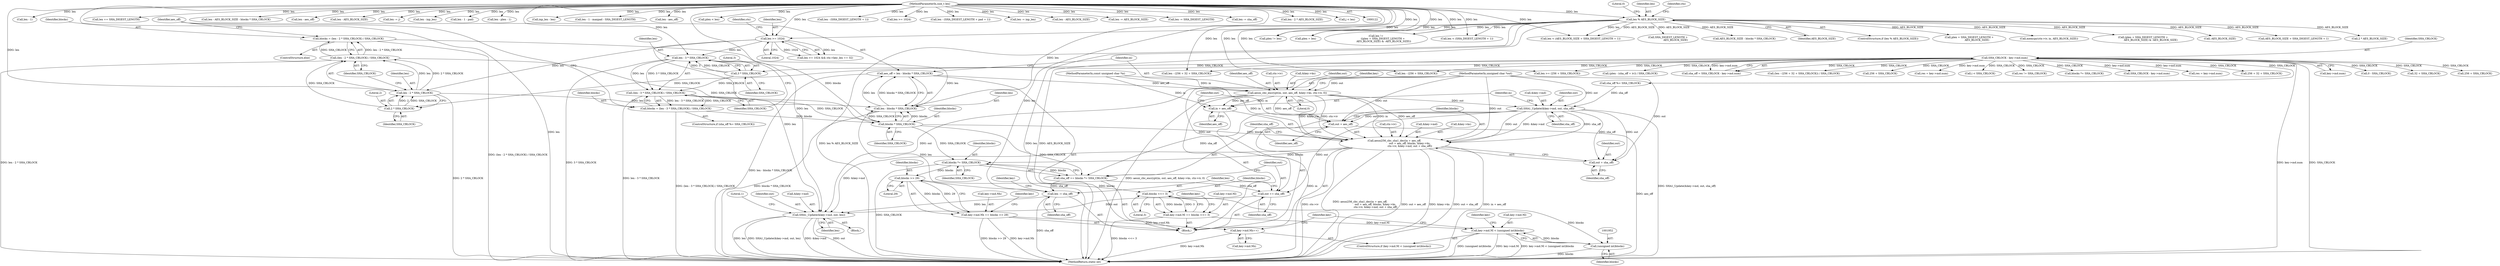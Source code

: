 digraph "0_openssl_68595c0c2886e7942a14f98c17a55a88afb6c292@integer" {
"1001867" [label="(Call,aes_off = len - blocks * SHA_CBLOCK)"];
"1001869" [label="(Call,len - blocks * SHA_CBLOCK)"];
"1001851" [label="(Call,len - 3 * SHA_CBLOCK)"];
"1001835" [label="(Call,len >= 1024)"];
"1000168" [label="(Call,len % AES_BLOCK_SIZE)"];
"1000126" [label="(MethodParameterIn,size_t len)"];
"1001853" [label="(Call,3 * SHA_CBLOCK)"];
"1000155" [label="(Call,SHA_CBLOCK - key->md.num)"];
"1001861" [label="(Call,len - 2 * SHA_CBLOCK)"];
"1001863" [label="(Call,2 * SHA_CBLOCK)"];
"1001871" [label="(Call,blocks * SHA_CBLOCK)"];
"1001858" [label="(Call,blocks = (len - 2 * SHA_CBLOCK) / SHA_CBLOCK)"];
"1001860" [label="(Call,(len - 2 * SHA_CBLOCK) / SHA_CBLOCK)"];
"1001848" [label="(Call,blocks = (len - 3 * SHA_CBLOCK) / SHA_CBLOCK)"];
"1001850" [label="(Call,(len - 3 * SHA_CBLOCK) / SHA_CBLOCK)"];
"1001874" [label="(Call,aesni_cbc_encrypt(in, out, aes_off, &key->ks, ctx->iv, 0))"];
"1001886" [label="(Call,SHA1_Update(&key->md, out, sha_off))"];
"1001893" [label="(Call,aesni256_cbc_sha1_dec(in + aes_off,\n                                      out + aes_off, blocks, &key->ks,\n                                      ctx->iv, &key->md, out + sha_off))"];
"1001917" [label="(Call,blocks *= SHA_CBLOCK)"];
"1001915" [label="(Call,sha_off += blocks *= SHA_CBLOCK)"];
"1001920" [label="(Call,out += sha_off)"];
"1001962" [label="(Call,SHA1_Update(&key->md, out, len))"];
"1001923" [label="(Call,len -= sha_off)"];
"1001932" [label="(Call,blocks >> 29)"];
"1001926" [label="(Call,key->md.Nh += blocks >> 29)"];
"1001954" [label="(Call,key->md.Nh++)"];
"1001941" [label="(Call,blocks <<= 3)"];
"1001935" [label="(Call,key->md.Nl += blocks <<= 3)"];
"1001945" [label="(Call,key->md.Nl < (unsigned int)blocks)"];
"1001951" [label="(Call,(unsigned int)blocks)"];
"1001897" [label="(Call,out + aes_off)"];
"1001912" [label="(Call,out + sha_off)"];
"1001894" [label="(Call,in + aes_off)"];
"1001861" [label="(Call,len - 2 * SHA_CBLOCK)"];
"1001017" [label="(Call,res != SHA_CBLOCK)"];
"1001892" [label="(Identifier,sha_off)"];
"1001865" [label="(Identifier,SHA_CBLOCK)"];
"1000156" [label="(Identifier,SHA_CBLOCK)"];
"1001897" [label="(Call,out + aes_off)"];
"1001896" [label="(Identifier,aes_off)"];
"1001894" [label="(Call,in + aes_off)"];
"1000707" [label="(Call,len - (256 + 32 + SHA_CBLOCK))"];
"1000604" [label="(Call,len - 1)"];
"1000257" [label="(Call,blocks *= SHA_CBLOCK)"];
"1000320" [label="(Call,plen != len)"];
"1001873" [label="(Identifier,SHA_CBLOCK)"];
"1001520" [label="(Call,len += SHA_DIGEST_LENGTH)"];
"1001852" [label="(Identifier,len)"];
"1000498" [label="(Call,len < (AES_BLOCK_SIZE + SHA_DIGEST_LENGTH + 1))"];
"1001953" [label="(Identifier,blocks)"];
"1001916" [label="(Identifier,sha_off)"];
"1000830" [label="(Call,SHA_CBLOCK - key->md.num)"];
"1001851" [label="(Call,len - 3 * SHA_CBLOCK)"];
"1000192" [label="(Call,SHA_DIGEST_LENGTH +\n                   AES_BLOCK_SIZE)"];
"1000125" [label="(MethodParameterIn,const unsigned char *in)"];
"1001900" [label="(Identifier,blocks)"];
"1000717" [label="(Call,len - AES_BLOCK_SIZE - blocks * SHA_CBLOCK)"];
"1001843" [label="(Block,)"];
"1001887" [label="(Call,&key->md)"];
"1001876" [label="(Identifier,out)"];
"1000398" [label="(Call,len - aes_off)"];
"1001840" [label="(Identifier,ctx)"];
"1001970" [label="(Literal,1)"];
"1001866" [label="(Identifier,SHA_CBLOCK)"];
"1001885" [label="(Literal,0)"];
"1001860" [label="(Call,(len - 2 * SHA_CBLOCK) / SHA_CBLOCK)"];
"1001889" [label="(Identifier,key)"];
"1001834" [label="(Call,len >= 1024 && ctx->key_len == 32)"];
"1000172" [label="(Literal,0)"];
"1001933" [label="(Identifier,blocks)"];
"1001946" [label="(Call,key->md.Nl)"];
"1001922" [label="(Identifier,sha_off)"];
"1001523" [label="(Call,res = key->md.num)"];
"1001856" [label="(Identifier,SHA_CBLOCK)"];
"1001855" [label="(Identifier,SHA_CBLOCK)"];
"1001954" [label="(Call,key->md.Nh++)"];
"1001913" [label="(Identifier,out)"];
"1001853" [label="(Call,3 * SHA_CBLOCK)"];
"1001893" [label="(Call,aesni256_cbc_sha1_dec(in + aes_off,\n                                      out + aes_off, blocks, &key->ks,\n                                      ctx->iv, &key->md, out + sha_off))"];
"1000580" [label="(Call,len - AES_BLOCK_SIZE)"];
"1001877" [label="(Identifier,aes_off)"];
"1001850" [label="(Call,(len - 3 * SHA_CBLOCK) / SHA_CBLOCK)"];
"1000847" [label="(Call,len -= j)"];
"1001854" [label="(Literal,3)"];
"1001868" [label="(Identifier,aes_off)"];
"1000820" [label="(Call,len - (256 + SHA_CBLOCK))"];
"1001857" [label="(ControlStructure,else)"];
"1001912" [label="(Call,out + sha_off)"];
"1001867" [label="(Call,aes_off = len - blocks * SHA_CBLOCK)"];
"1001875" [label="(Identifier,in)"];
"1001561" [label="(Call,len - inp_len)"];
"1001787" [label="(Call,len - 1 - pad)"];
"1001967" [label="(Identifier,out)"];
"1001899" [label="(Identifier,aes_off)"];
"1001955" [label="(Call,key->md.Nh)"];
"1000376" [label="(Call,len - plen - 1)"];
"1000811" [label="(Call,len >= (256 + SHA_CBLOCK))"];
"1000719" [label="(Call,AES_BLOCK_SIZE - blocks * SHA_CBLOCK)"];
"1000170" [label="(Identifier,AES_BLOCK_SIZE)"];
"1001941" [label="(Call,blocks <<= 3)"];
"1000660" [label="(Call,inp_len - len)"];
"1001637" [label="(Call,len - 1 - maxpad - SHA_DIGEST_LENGTH)"];
"1000418" [label="(Call,len - aes_off)"];
"1001948" [label="(Identifier,key)"];
"1000167" [label="(ControlStructure,if (len % AES_BLOCK_SIZE))"];
"1001934" [label="(Literal,29)"];
"1000709" [label="(Call,256 + 32 + SHA_CBLOCK)"];
"1001942" [label="(Identifier,blocks)"];
"1000381" [label="(Call,plen < len)"];
"1000190" [label="(Call,plen + SHA_DIGEST_LENGTH +\n                   AES_BLOCK_SIZE)"];
"1000182" [label="(Call,plen = len)"];
"1001927" [label="(Call,key->md.Nh)"];
"1001915" [label="(Call,sha_off += blocks *= SHA_CBLOCK)"];
"1001926" [label="(Call,key->md.Nh += blocks >> 29)"];
"1001858" [label="(Call,blocks = (len - 2 * SHA_CBLOCK) / SHA_CBLOCK)"];
"1000126" [label="(MethodParameterIn,size_t len)"];
"1001871" [label="(Call,blocks * SHA_CBLOCK)"];
"1001882" [label="(Call,ctx->iv)"];
"1001848" [label="(Call,blocks = (len - 3 * SHA_CBLOCK) / SHA_CBLOCK)"];
"1001957" [label="(Identifier,key)"];
"1001845" [label="(Call,sha_off %= SHA_CBLOCK)"];
"1001971" [label="(MethodReturn,static int)"];
"1001874" [label="(Call,aesni_cbc_encrypt(in, out, aes_off, &key->ks, ctx->iv, 0))"];
"1000507" [label="(Call,memcpy(ctx->iv, in, AES_BLOCK_SIZE))"];
"1000157" [label="(Call,key->md.num)"];
"1001920" [label="(Call,out += sha_off)"];
"1001918" [label="(Identifier,blocks)"];
"1001968" [label="(Identifier,len)"];
"1001905" [label="(Call,ctx->iv)"];
"1000187" [label="(Call,len !=\n                 ((plen + SHA_DIGEST_LENGTH +\n                   AES_BLOCK_SIZE) & -AES_BLOCK_SIZE))"];
"1001837" [label="(Literal,1024)"];
"1000609" [label="(Call,len - (SHA_DIGEST_LENGTH + 1))"];
"1001943" [label="(Literal,3)"];
"1000825" [label="(Call,0 - SHA_CBLOCK)"];
"1000711" [label="(Call,32 + SHA_CBLOCK)"];
"1000169" [label="(Identifier,len)"];
"1000189" [label="(Call,(plen + SHA_DIGEST_LENGTH +\n                   AES_BLOCK_SIZE) & -AES_BLOCK_SIZE)"];
"1000558" [label="(Call,len >= 1024)"];
"1001923" [label="(Call,len -= sha_off)"];
"1001924" [label="(Identifier,len)"];
"1000168" [label="(Call,len % AES_BLOCK_SIZE)"];
"1000648" [label="(Call,len - (SHA_DIGEST_LENGTH + pad + 1))"];
"1001628" [label="(Call,len -= inp_len)"];
"1001936" [label="(Call,key->md.Nl)"];
"1001921" [label="(Identifier,out)"];
"1000585" [label="(Call,len - AES_BLOCK_SIZE)"];
"1001870" [label="(Identifier,len)"];
"1000822" [label="(Call,256 + SHA_CBLOCK)"];
"1000519" [label="(Call,len -= AES_BLOCK_SIZE)"];
"1000807" [label="(Call,len -= SHA_DIGEST_LENGTH)"];
"1000195" [label="(Call,-AES_BLOCK_SIZE)"];
"1000778" [label="(Call,len -= sha_off)"];
"1001864" [label="(Literal,2)"];
"1001836" [label="(Identifier,len)"];
"1000220" [label="(Call,(plen - (sha_off + iv)) / SHA_CBLOCK)"];
"1001938" [label="(Identifier,key)"];
"1000153" [label="(Call,sha_off = SHA_CBLOCK - key->md.num)"];
"1001878" [label="(Call,&key->ks)"];
"1001917" [label="(Call,blocks *= SHA_CBLOCK)"];
"1001886" [label="(Call,SHA1_Update(&key->md, out, sha_off))"];
"1001945" [label="(Call,key->md.Nl < (unsigned int)blocks)"];
"1001962" [label="(Call,SHA1_Update(&key->md, out, len))"];
"1001895" [label="(Identifier,in)"];
"1000524" [label="(Call,len < (SHA_DIGEST_LENGTH + 1))"];
"1000124" [label="(MethodParameterIn,unsigned char *out)"];
"1001914" [label="(Identifier,sha_off)"];
"1001908" [label="(Call,&key->md)"];
"1001898" [label="(Identifier,out)"];
"1001919" [label="(Identifier,SHA_CBLOCK)"];
"1000706" [label="(Call,(len - (256 + 32 + SHA_CBLOCK)) / SHA_CBLOCK)"];
"1000175" [label="(Identifier,ctx)"];
"1001891" [label="(Identifier,out)"];
"1000155" [label="(Call,SHA_CBLOCK - key->md.num)"];
"1000813" [label="(Call,256 + SHA_CBLOCK)"];
"1001901" [label="(Call,&key->ks)"];
"1000500" [label="(Call,AES_BLOCK_SIZE + SHA_DIGEST_LENGTH + 1)"];
"1001963" [label="(Call,&key->md)"];
"1001862" [label="(Identifier,len)"];
"1001832" [label="(Block,)"];
"1001965" [label="(Identifier,key)"];
"1001835" [label="(Call,len >= 1024)"];
"1001844" [label="(ControlStructure,if (sha_off %= SHA_CBLOCK))"];
"1001951" [label="(Call,(unsigned int)blocks)"];
"1000571" [label="(Call,len - 2 * AES_BLOCK_SIZE)"];
"1001863" [label="(Call,2 * SHA_CBLOCK)"];
"1000962" [label="(Call,j < len)"];
"1001935" [label="(Call,key->md.Nl += blocks <<= 3)"];
"1001932" [label="(Call,blocks >> 29)"];
"1001869" [label="(Call,len - blocks * SHA_CBLOCK)"];
"1000952" [label="(Call,res = key->md.num)"];
"1001925" [label="(Identifier,sha_off)"];
"1001143" [label="(Call,i < SHA_CBLOCK)"];
"1000573" [label="(Call,2 * AES_BLOCK_SIZE)"];
"1001859" [label="(Identifier,blocks)"];
"1001849" [label="(Identifier,blocks)"];
"1001929" [label="(Identifier,key)"];
"1001872" [label="(Identifier,blocks)"];
"1001944" [label="(ControlStructure,if (key->md.Nl < (unsigned int)blocks))"];
"1001867" -> "1001843"  [label="AST: "];
"1001867" -> "1001869"  [label="CFG: "];
"1001868" -> "1001867"  [label="AST: "];
"1001869" -> "1001867"  [label="AST: "];
"1001875" -> "1001867"  [label="CFG: "];
"1001867" -> "1001971"  [label="DDG: len - blocks * SHA_CBLOCK"];
"1001869" -> "1001867"  [label="DDG: len"];
"1001869" -> "1001867"  [label="DDG: blocks * SHA_CBLOCK"];
"1001867" -> "1001874"  [label="DDG: aes_off"];
"1001869" -> "1001871"  [label="CFG: "];
"1001870" -> "1001869"  [label="AST: "];
"1001871" -> "1001869"  [label="AST: "];
"1001869" -> "1001971"  [label="DDG: blocks * SHA_CBLOCK"];
"1001851" -> "1001869"  [label="DDG: len"];
"1001861" -> "1001869"  [label="DDG: len"];
"1000126" -> "1001869"  [label="DDG: len"];
"1001871" -> "1001869"  [label="DDG: blocks"];
"1001871" -> "1001869"  [label="DDG: SHA_CBLOCK"];
"1001869" -> "1001923"  [label="DDG: len"];
"1001851" -> "1001850"  [label="AST: "];
"1001851" -> "1001853"  [label="CFG: "];
"1001852" -> "1001851"  [label="AST: "];
"1001853" -> "1001851"  [label="AST: "];
"1001856" -> "1001851"  [label="CFG: "];
"1001851" -> "1001971"  [label="DDG: 3 * SHA_CBLOCK"];
"1001851" -> "1001850"  [label="DDG: len"];
"1001851" -> "1001850"  [label="DDG: 3 * SHA_CBLOCK"];
"1001835" -> "1001851"  [label="DDG: len"];
"1000126" -> "1001851"  [label="DDG: len"];
"1001853" -> "1001851"  [label="DDG: 3"];
"1001853" -> "1001851"  [label="DDG: SHA_CBLOCK"];
"1001835" -> "1001834"  [label="AST: "];
"1001835" -> "1001837"  [label="CFG: "];
"1001836" -> "1001835"  [label="AST: "];
"1001837" -> "1001835"  [label="AST: "];
"1001840" -> "1001835"  [label="CFG: "];
"1001834" -> "1001835"  [label="CFG: "];
"1001835" -> "1001834"  [label="DDG: len"];
"1001835" -> "1001834"  [label="DDG: 1024"];
"1000168" -> "1001835"  [label="DDG: len"];
"1000126" -> "1001835"  [label="DDG: len"];
"1001835" -> "1001861"  [label="DDG: len"];
"1001835" -> "1001962"  [label="DDG: len"];
"1000168" -> "1000167"  [label="AST: "];
"1000168" -> "1000170"  [label="CFG: "];
"1000169" -> "1000168"  [label="AST: "];
"1000170" -> "1000168"  [label="AST: "];
"1000172" -> "1000168"  [label="CFG: "];
"1000175" -> "1000168"  [label="CFG: "];
"1000168" -> "1001971"  [label="DDG: len % AES_BLOCK_SIZE"];
"1000168" -> "1001971"  [label="DDG: len"];
"1000168" -> "1001971"  [label="DDG: AES_BLOCK_SIZE"];
"1000126" -> "1000168"  [label="DDG: len"];
"1000168" -> "1000182"  [label="DDG: len"];
"1000168" -> "1000187"  [label="DDG: len"];
"1000168" -> "1000189"  [label="DDG: AES_BLOCK_SIZE"];
"1000168" -> "1000190"  [label="DDG: AES_BLOCK_SIZE"];
"1000168" -> "1000192"  [label="DDG: AES_BLOCK_SIZE"];
"1000168" -> "1000195"  [label="DDG: AES_BLOCK_SIZE"];
"1000168" -> "1000320"  [label="DDG: len"];
"1000168" -> "1000498"  [label="DDG: len"];
"1000168" -> "1000498"  [label="DDG: AES_BLOCK_SIZE"];
"1000168" -> "1000500"  [label="DDG: AES_BLOCK_SIZE"];
"1000168" -> "1000507"  [label="DDG: AES_BLOCK_SIZE"];
"1000168" -> "1000524"  [label="DDG: len"];
"1000168" -> "1000573"  [label="DDG: AES_BLOCK_SIZE"];
"1000168" -> "1000719"  [label="DDG: AES_BLOCK_SIZE"];
"1000126" -> "1000122"  [label="AST: "];
"1000126" -> "1001971"  [label="DDG: len"];
"1000126" -> "1000182"  [label="DDG: len"];
"1000126" -> "1000187"  [label="DDG: len"];
"1000126" -> "1000320"  [label="DDG: len"];
"1000126" -> "1000376"  [label="DDG: len"];
"1000126" -> "1000381"  [label="DDG: len"];
"1000126" -> "1000398"  [label="DDG: len"];
"1000126" -> "1000418"  [label="DDG: len"];
"1000126" -> "1000498"  [label="DDG: len"];
"1000126" -> "1000519"  [label="DDG: len"];
"1000126" -> "1000524"  [label="DDG: len"];
"1000126" -> "1000558"  [label="DDG: len"];
"1000126" -> "1000571"  [label="DDG: len"];
"1000126" -> "1000580"  [label="DDG: len"];
"1000126" -> "1000585"  [label="DDG: len"];
"1000126" -> "1000604"  [label="DDG: len"];
"1000126" -> "1000609"  [label="DDG: len"];
"1000126" -> "1000648"  [label="DDG: len"];
"1000126" -> "1000660"  [label="DDG: len"];
"1000126" -> "1000707"  [label="DDG: len"];
"1000126" -> "1000717"  [label="DDG: len"];
"1000126" -> "1000778"  [label="DDG: len"];
"1000126" -> "1000807"  [label="DDG: len"];
"1000126" -> "1000811"  [label="DDG: len"];
"1000126" -> "1000820"  [label="DDG: len"];
"1000126" -> "1000847"  [label="DDG: len"];
"1000126" -> "1000962"  [label="DDG: len"];
"1000126" -> "1001520"  [label="DDG: len"];
"1000126" -> "1001561"  [label="DDG: len"];
"1000126" -> "1001628"  [label="DDG: len"];
"1000126" -> "1001637"  [label="DDG: len"];
"1000126" -> "1001787"  [label="DDG: len"];
"1000126" -> "1001861"  [label="DDG: len"];
"1000126" -> "1001923"  [label="DDG: len"];
"1000126" -> "1001962"  [label="DDG: len"];
"1001853" -> "1001855"  [label="CFG: "];
"1001854" -> "1001853"  [label="AST: "];
"1001855" -> "1001853"  [label="AST: "];
"1000155" -> "1001853"  [label="DDG: SHA_CBLOCK"];
"1001853" -> "1001850"  [label="DDG: SHA_CBLOCK"];
"1000155" -> "1000153"  [label="AST: "];
"1000155" -> "1000157"  [label="CFG: "];
"1000156" -> "1000155"  [label="AST: "];
"1000157" -> "1000155"  [label="AST: "];
"1000153" -> "1000155"  [label="CFG: "];
"1000155" -> "1001971"  [label="DDG: key->md.num"];
"1000155" -> "1001971"  [label="DDG: SHA_CBLOCK"];
"1000155" -> "1000153"  [label="DDG: SHA_CBLOCK"];
"1000155" -> "1000153"  [label="DDG: key->md.num"];
"1000155" -> "1000220"  [label="DDG: SHA_CBLOCK"];
"1000155" -> "1000257"  [label="DDG: SHA_CBLOCK"];
"1000155" -> "1000707"  [label="DDG: SHA_CBLOCK"];
"1000155" -> "1000709"  [label="DDG: SHA_CBLOCK"];
"1000155" -> "1000711"  [label="DDG: SHA_CBLOCK"];
"1000155" -> "1000706"  [label="DDG: SHA_CBLOCK"];
"1000155" -> "1000811"  [label="DDG: SHA_CBLOCK"];
"1000155" -> "1000813"  [label="DDG: SHA_CBLOCK"];
"1000155" -> "1000820"  [label="DDG: SHA_CBLOCK"];
"1000155" -> "1000822"  [label="DDG: SHA_CBLOCK"];
"1000155" -> "1000825"  [label="DDG: SHA_CBLOCK"];
"1000155" -> "1000830"  [label="DDG: key->md.num"];
"1000155" -> "1000952"  [label="DDG: key->md.num"];
"1000155" -> "1001017"  [label="DDG: SHA_CBLOCK"];
"1000155" -> "1001143"  [label="DDG: SHA_CBLOCK"];
"1000155" -> "1001523"  [label="DDG: key->md.num"];
"1000155" -> "1001845"  [label="DDG: SHA_CBLOCK"];
"1000155" -> "1001863"  [label="DDG: SHA_CBLOCK"];
"1001861" -> "1001860"  [label="AST: "];
"1001861" -> "1001863"  [label="CFG: "];
"1001862" -> "1001861"  [label="AST: "];
"1001863" -> "1001861"  [label="AST: "];
"1001866" -> "1001861"  [label="CFG: "];
"1001861" -> "1001971"  [label="DDG: 2 * SHA_CBLOCK"];
"1001861" -> "1001860"  [label="DDG: len"];
"1001861" -> "1001860"  [label="DDG: 2 * SHA_CBLOCK"];
"1001863" -> "1001861"  [label="DDG: 2"];
"1001863" -> "1001861"  [label="DDG: SHA_CBLOCK"];
"1001863" -> "1001865"  [label="CFG: "];
"1001864" -> "1001863"  [label="AST: "];
"1001865" -> "1001863"  [label="AST: "];
"1001863" -> "1001860"  [label="DDG: SHA_CBLOCK"];
"1001871" -> "1001873"  [label="CFG: "];
"1001872" -> "1001871"  [label="AST: "];
"1001873" -> "1001871"  [label="AST: "];
"1001858" -> "1001871"  [label="DDG: blocks"];
"1001848" -> "1001871"  [label="DDG: blocks"];
"1001850" -> "1001871"  [label="DDG: SHA_CBLOCK"];
"1001860" -> "1001871"  [label="DDG: SHA_CBLOCK"];
"1001871" -> "1001893"  [label="DDG: blocks"];
"1001871" -> "1001915"  [label="DDG: SHA_CBLOCK"];
"1001871" -> "1001917"  [label="DDG: SHA_CBLOCK"];
"1001858" -> "1001857"  [label="AST: "];
"1001858" -> "1001860"  [label="CFG: "];
"1001859" -> "1001858"  [label="AST: "];
"1001860" -> "1001858"  [label="AST: "];
"1001868" -> "1001858"  [label="CFG: "];
"1001858" -> "1001971"  [label="DDG: (len - 2 * SHA_CBLOCK) / SHA_CBLOCK"];
"1001860" -> "1001858"  [label="DDG: len - 2 * SHA_CBLOCK"];
"1001860" -> "1001858"  [label="DDG: SHA_CBLOCK"];
"1001860" -> "1001866"  [label="CFG: "];
"1001866" -> "1001860"  [label="AST: "];
"1001860" -> "1001971"  [label="DDG: len - 2 * SHA_CBLOCK"];
"1001848" -> "1001844"  [label="AST: "];
"1001848" -> "1001850"  [label="CFG: "];
"1001849" -> "1001848"  [label="AST: "];
"1001850" -> "1001848"  [label="AST: "];
"1001868" -> "1001848"  [label="CFG: "];
"1001848" -> "1001971"  [label="DDG: (len - 3 * SHA_CBLOCK) / SHA_CBLOCK"];
"1001850" -> "1001848"  [label="DDG: len - 3 * SHA_CBLOCK"];
"1001850" -> "1001848"  [label="DDG: SHA_CBLOCK"];
"1001850" -> "1001856"  [label="CFG: "];
"1001856" -> "1001850"  [label="AST: "];
"1001850" -> "1001971"  [label="DDG: len - 3 * SHA_CBLOCK"];
"1001874" -> "1001843"  [label="AST: "];
"1001874" -> "1001885"  [label="CFG: "];
"1001875" -> "1001874"  [label="AST: "];
"1001876" -> "1001874"  [label="AST: "];
"1001877" -> "1001874"  [label="AST: "];
"1001878" -> "1001874"  [label="AST: "];
"1001882" -> "1001874"  [label="AST: "];
"1001885" -> "1001874"  [label="AST: "];
"1001889" -> "1001874"  [label="CFG: "];
"1001874" -> "1001971"  [label="DDG: aesni_cbc_encrypt(in, out, aes_off, &key->ks, ctx->iv, 0)"];
"1000125" -> "1001874"  [label="DDG: in"];
"1000124" -> "1001874"  [label="DDG: out"];
"1001874" -> "1001886"  [label="DDG: out"];
"1001874" -> "1001893"  [label="DDG: in"];
"1001874" -> "1001893"  [label="DDG: aes_off"];
"1001874" -> "1001893"  [label="DDG: &key->ks"];
"1001874" -> "1001893"  [label="DDG: ctx->iv"];
"1001874" -> "1001894"  [label="DDG: in"];
"1001874" -> "1001894"  [label="DDG: aes_off"];
"1001874" -> "1001897"  [label="DDG: aes_off"];
"1001886" -> "1001843"  [label="AST: "];
"1001886" -> "1001892"  [label="CFG: "];
"1001887" -> "1001886"  [label="AST: "];
"1001891" -> "1001886"  [label="AST: "];
"1001892" -> "1001886"  [label="AST: "];
"1001895" -> "1001886"  [label="CFG: "];
"1001886" -> "1001971"  [label="DDG: SHA1_Update(&key->md, out, sha_off)"];
"1000124" -> "1001886"  [label="DDG: out"];
"1001845" -> "1001886"  [label="DDG: sha_off"];
"1001886" -> "1001893"  [label="DDG: out"];
"1001886" -> "1001893"  [label="DDG: &key->md"];
"1001886" -> "1001893"  [label="DDG: sha_off"];
"1001886" -> "1001897"  [label="DDG: out"];
"1001886" -> "1001912"  [label="DDG: out"];
"1001886" -> "1001912"  [label="DDG: sha_off"];
"1001886" -> "1001915"  [label="DDG: sha_off"];
"1001886" -> "1001920"  [label="DDG: out"];
"1001893" -> "1001843"  [label="AST: "];
"1001893" -> "1001912"  [label="CFG: "];
"1001894" -> "1001893"  [label="AST: "];
"1001897" -> "1001893"  [label="AST: "];
"1001900" -> "1001893"  [label="AST: "];
"1001901" -> "1001893"  [label="AST: "];
"1001905" -> "1001893"  [label="AST: "];
"1001908" -> "1001893"  [label="AST: "];
"1001912" -> "1001893"  [label="AST: "];
"1001916" -> "1001893"  [label="CFG: "];
"1001893" -> "1001971"  [label="DDG: in + aes_off"];
"1001893" -> "1001971"  [label="DDG: ctx->iv"];
"1001893" -> "1001971"  [label="DDG: aesni256_cbc_sha1_dec(in + aes_off,\n                                      out + aes_off, blocks, &key->ks,\n                                      ctx->iv, &key->md, out + sha_off)"];
"1001893" -> "1001971"  [label="DDG: out + aes_off"];
"1001893" -> "1001971"  [label="DDG: &key->ks"];
"1001893" -> "1001971"  [label="DDG: out + sha_off"];
"1000125" -> "1001893"  [label="DDG: in"];
"1000124" -> "1001893"  [label="DDG: out"];
"1001893" -> "1001917"  [label="DDG: blocks"];
"1001893" -> "1001962"  [label="DDG: &key->md"];
"1001917" -> "1001915"  [label="AST: "];
"1001917" -> "1001919"  [label="CFG: "];
"1001918" -> "1001917"  [label="AST: "];
"1001919" -> "1001917"  [label="AST: "];
"1001915" -> "1001917"  [label="CFG: "];
"1001917" -> "1001971"  [label="DDG: SHA_CBLOCK"];
"1001917" -> "1001915"  [label="DDG: blocks"];
"1001917" -> "1001932"  [label="DDG: blocks"];
"1001915" -> "1001843"  [label="AST: "];
"1001916" -> "1001915"  [label="AST: "];
"1001921" -> "1001915"  [label="CFG: "];
"1001915" -> "1001920"  [label="DDG: sha_off"];
"1001915" -> "1001923"  [label="DDG: sha_off"];
"1001920" -> "1001843"  [label="AST: "];
"1001920" -> "1001922"  [label="CFG: "];
"1001921" -> "1001920"  [label="AST: "];
"1001922" -> "1001920"  [label="AST: "];
"1001924" -> "1001920"  [label="CFG: "];
"1000124" -> "1001920"  [label="DDG: out"];
"1001920" -> "1001962"  [label="DDG: out"];
"1001962" -> "1001832"  [label="AST: "];
"1001962" -> "1001968"  [label="CFG: "];
"1001963" -> "1001962"  [label="AST: "];
"1001967" -> "1001962"  [label="AST: "];
"1001968" -> "1001962"  [label="AST: "];
"1001970" -> "1001962"  [label="CFG: "];
"1001962" -> "1001971"  [label="DDG: SHA1_Update(&key->md, out, len)"];
"1001962" -> "1001971"  [label="DDG: &key->md"];
"1001962" -> "1001971"  [label="DDG: out"];
"1001962" -> "1001971"  [label="DDG: len"];
"1000124" -> "1001962"  [label="DDG: out"];
"1001923" -> "1001962"  [label="DDG: len"];
"1001923" -> "1001843"  [label="AST: "];
"1001923" -> "1001925"  [label="CFG: "];
"1001924" -> "1001923"  [label="AST: "];
"1001925" -> "1001923"  [label="AST: "];
"1001929" -> "1001923"  [label="CFG: "];
"1001923" -> "1001971"  [label="DDG: sha_off"];
"1001932" -> "1001926"  [label="AST: "];
"1001932" -> "1001934"  [label="CFG: "];
"1001933" -> "1001932"  [label="AST: "];
"1001934" -> "1001932"  [label="AST: "];
"1001926" -> "1001932"  [label="CFG: "];
"1001932" -> "1001926"  [label="DDG: blocks"];
"1001932" -> "1001926"  [label="DDG: 29"];
"1001932" -> "1001941"  [label="DDG: blocks"];
"1001926" -> "1001843"  [label="AST: "];
"1001927" -> "1001926"  [label="AST: "];
"1001938" -> "1001926"  [label="CFG: "];
"1001926" -> "1001971"  [label="DDG: blocks >> 29"];
"1001926" -> "1001971"  [label="DDG: key->md.Nh"];
"1001926" -> "1001954"  [label="DDG: key->md.Nh"];
"1001954" -> "1001944"  [label="AST: "];
"1001954" -> "1001955"  [label="CFG: "];
"1001955" -> "1001954"  [label="AST: "];
"1001965" -> "1001954"  [label="CFG: "];
"1001954" -> "1001971"  [label="DDG: key->md.Nh"];
"1001941" -> "1001935"  [label="AST: "];
"1001941" -> "1001943"  [label="CFG: "];
"1001942" -> "1001941"  [label="AST: "];
"1001943" -> "1001941"  [label="AST: "];
"1001935" -> "1001941"  [label="CFG: "];
"1001941" -> "1001935"  [label="DDG: blocks"];
"1001941" -> "1001935"  [label="DDG: 3"];
"1001941" -> "1001951"  [label="DDG: blocks"];
"1001935" -> "1001843"  [label="AST: "];
"1001936" -> "1001935"  [label="AST: "];
"1001948" -> "1001935"  [label="CFG: "];
"1001935" -> "1001971"  [label="DDG: blocks <<= 3"];
"1001935" -> "1001945"  [label="DDG: key->md.Nl"];
"1001945" -> "1001944"  [label="AST: "];
"1001945" -> "1001951"  [label="CFG: "];
"1001946" -> "1001945"  [label="AST: "];
"1001951" -> "1001945"  [label="AST: "];
"1001957" -> "1001945"  [label="CFG: "];
"1001965" -> "1001945"  [label="CFG: "];
"1001945" -> "1001971"  [label="DDG: key->md.Nl"];
"1001945" -> "1001971"  [label="DDG: key->md.Nl < (unsigned int)blocks"];
"1001945" -> "1001971"  [label="DDG: (unsigned int)blocks"];
"1001951" -> "1001945"  [label="DDG: blocks"];
"1001951" -> "1001953"  [label="CFG: "];
"1001952" -> "1001951"  [label="AST: "];
"1001953" -> "1001951"  [label="AST: "];
"1001951" -> "1001971"  [label="DDG: blocks"];
"1001897" -> "1001899"  [label="CFG: "];
"1001898" -> "1001897"  [label="AST: "];
"1001899" -> "1001897"  [label="AST: "];
"1001900" -> "1001897"  [label="CFG: "];
"1001897" -> "1001971"  [label="DDG: aes_off"];
"1000124" -> "1001897"  [label="DDG: out"];
"1001912" -> "1001914"  [label="CFG: "];
"1001913" -> "1001912"  [label="AST: "];
"1001914" -> "1001912"  [label="AST: "];
"1000124" -> "1001912"  [label="DDG: out"];
"1001894" -> "1001896"  [label="CFG: "];
"1001895" -> "1001894"  [label="AST: "];
"1001896" -> "1001894"  [label="AST: "];
"1001898" -> "1001894"  [label="CFG: "];
"1001894" -> "1001971"  [label="DDG: in"];
"1000125" -> "1001894"  [label="DDG: in"];
}
